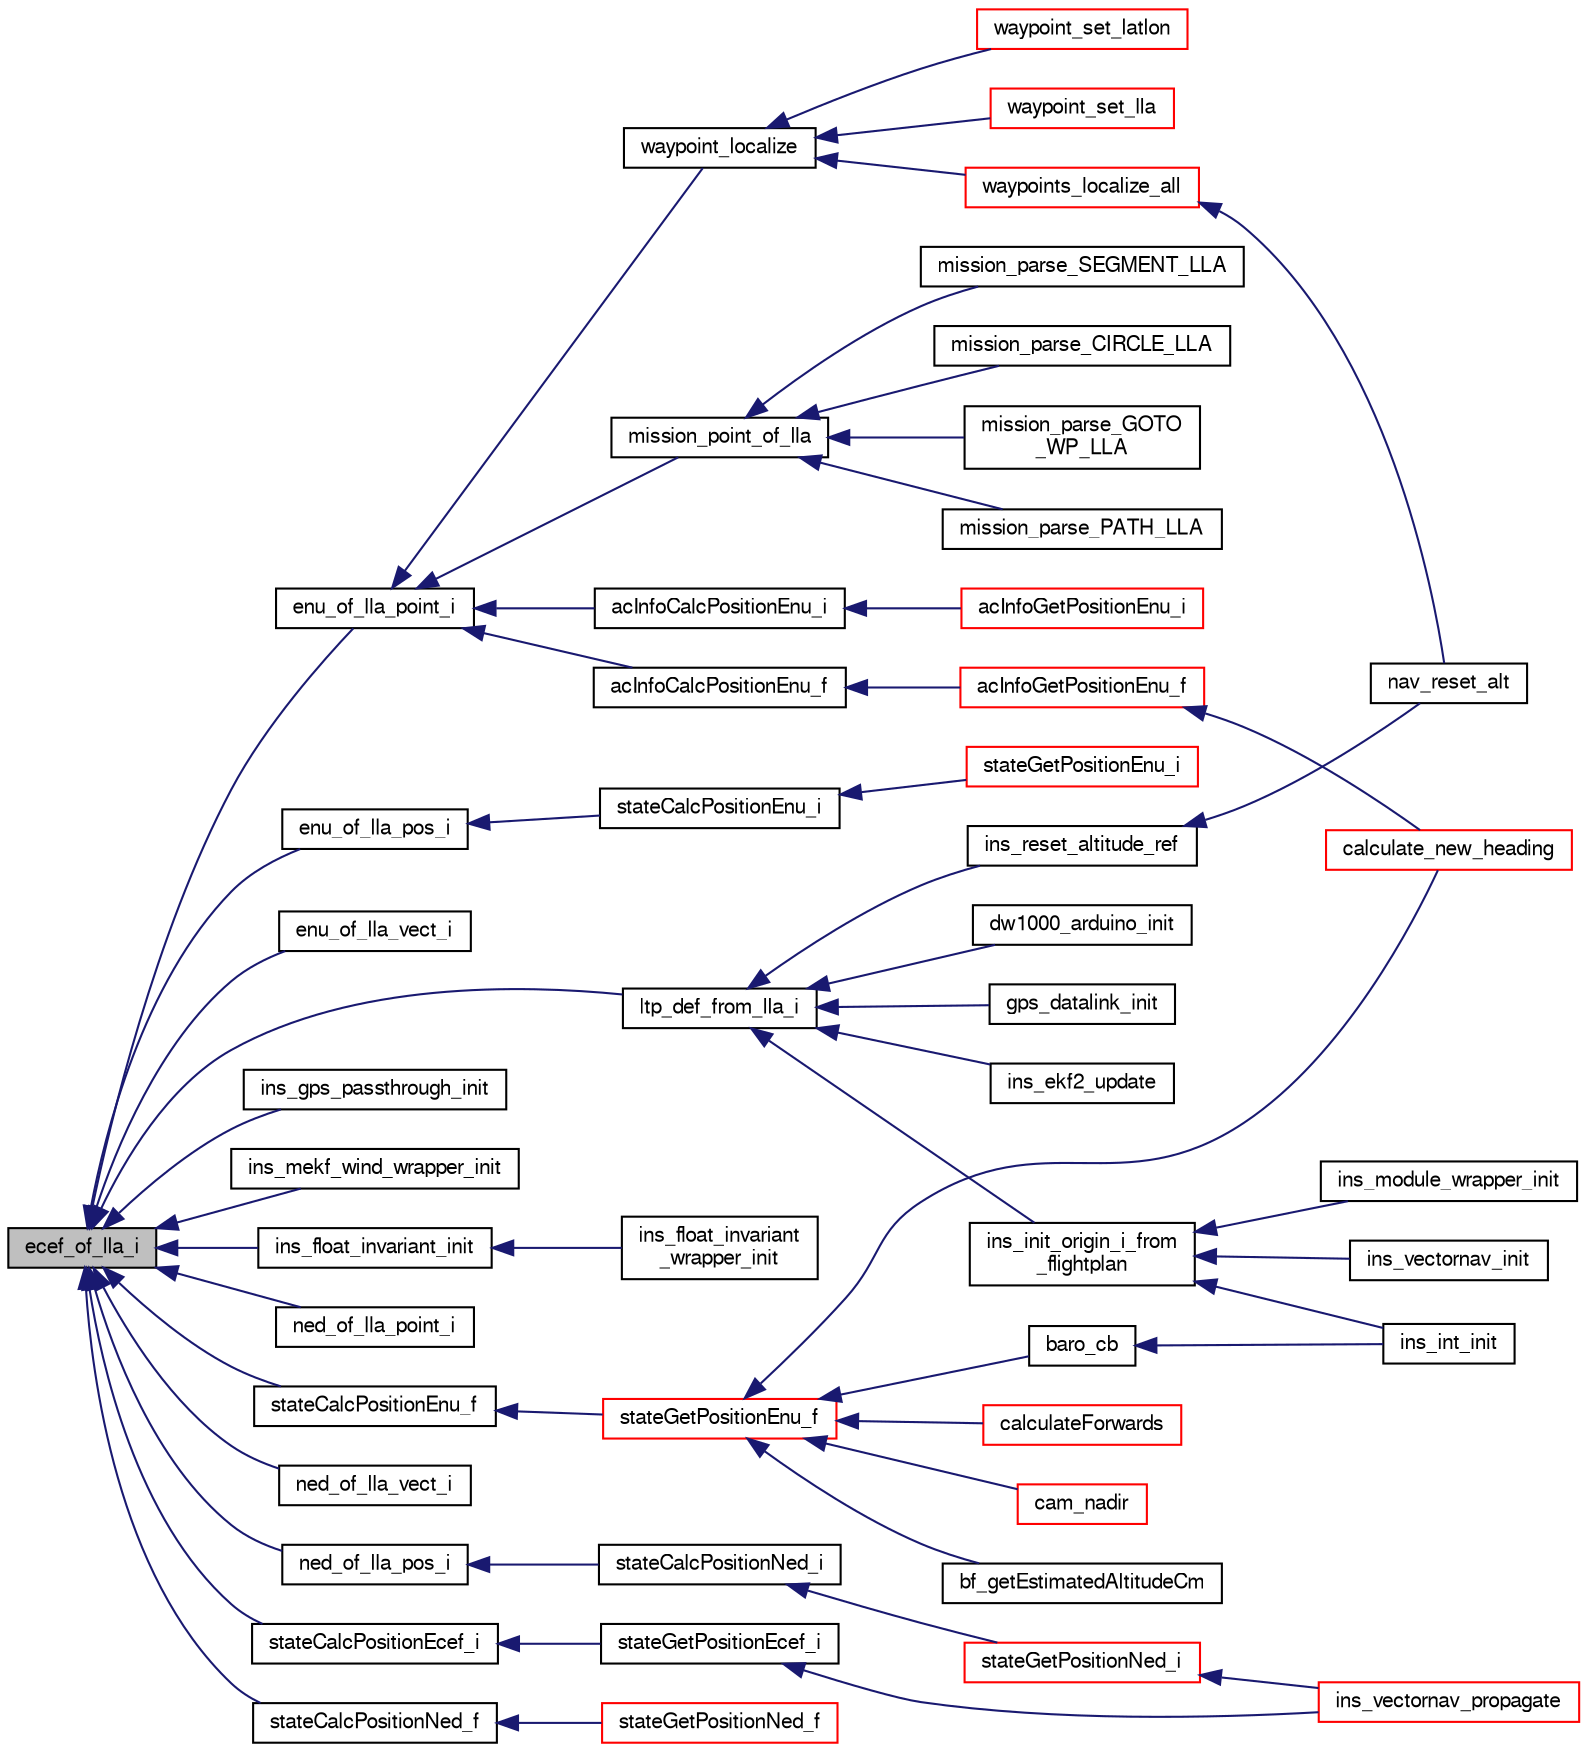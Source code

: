 digraph "ecef_of_lla_i"
{
  edge [fontname="FreeSans",fontsize="10",labelfontname="FreeSans",labelfontsize="10"];
  node [fontname="FreeSans",fontsize="10",shape=record];
  rankdir="LR";
  Node1 [label="ecef_of_lla_i",height=0.2,width=0.4,color="black", fillcolor="grey75", style="filled", fontcolor="black"];
  Node1 -> Node2 [dir="back",color="midnightblue",fontsize="10",style="solid",fontname="FreeSans"];
  Node2 [label="enu_of_lla_point_i",height=0.2,width=0.4,color="black", fillcolor="white", style="filled",URL="$group__math__geodetic__int.html#gab462d1e8278e0dd9cbc9ff463cde8f5e",tooltip="Convert a point from LLA to local ENU. "];
  Node2 -> Node3 [dir="back",color="midnightblue",fontsize="10",style="solid",fontname="FreeSans"];
  Node3 [label="waypoint_localize",height=0.2,width=0.4,color="black", fillcolor="white", style="filled",URL="$subsystems_2navigation_2waypoints_8h.html#af184581f432d472b608685122f2d944d",tooltip="update local ENU coordinates from its LLA coordinates "];
  Node3 -> Node4 [dir="back",color="midnightblue",fontsize="10",style="solid",fontname="FreeSans"];
  Node4 [label="waypoint_set_latlon",height=0.2,width=0.4,color="red", fillcolor="white", style="filled",URL="$subsystems_2navigation_2waypoints_8h.html#a8676ceec12bad6ae1a4b8e829775003e",tooltip="set waypoint latitude/longitude without updating altitude "];
  Node3 -> Node5 [dir="back",color="midnightblue",fontsize="10",style="solid",fontname="FreeSans"];
  Node5 [label="waypoint_set_lla",height=0.2,width=0.4,color="red", fillcolor="white", style="filled",URL="$subsystems_2navigation_2waypoints_8h.html#ae5ab24779a6d54a1086c472935b21f47"];
  Node3 -> Node6 [dir="back",color="midnightblue",fontsize="10",style="solid",fontname="FreeSans"];
  Node6 [label="waypoints_localize_all",height=0.2,width=0.4,color="red", fillcolor="white", style="filled",URL="$subsystems_2navigation_2waypoints_8h.html#a2c2d759f6328c40f66c4cc162da266bb",tooltip="update local ENU coordinates of all global waypoints "];
  Node6 -> Node7 [dir="back",color="midnightblue",fontsize="10",style="solid",fontname="FreeSans"];
  Node7 [label="nav_reset_alt",height=0.2,width=0.4,color="black", fillcolor="white", style="filled",URL="$common__nav_8h.html#a3288149314aa748ce8aa507335f50bfd",tooltip="Reset the altitude reference to the current GPS alt. "];
  Node2 -> Node8 [dir="back",color="midnightblue",fontsize="10",style="solid",fontname="FreeSans"];
  Node8 [label="mission_point_of_lla",height=0.2,width=0.4,color="black", fillcolor="white", style="filled",URL="$mission__rotorcraft__nav_8c.html#a7acc766194f30b5ae4c48a0b2addbb9f",tooltip="Utility function: converts lla (int) to local point (float) "];
  Node8 -> Node9 [dir="back",color="midnightblue",fontsize="10",style="solid",fontname="FreeSans"];
  Node9 [label="mission_parse_CIRCLE_LLA",height=0.2,width=0.4,color="black", fillcolor="white", style="filled",URL="$mission__common_8h.html#aff4d5f1fc008b07a4b312472ff956f8f"];
  Node8 -> Node10 [dir="back",color="midnightblue",fontsize="10",style="solid",fontname="FreeSans"];
  Node10 [label="mission_parse_GOTO\l_WP_LLA",height=0.2,width=0.4,color="black", fillcolor="white", style="filled",URL="$mission__common_8h.html#a0e05b413aea5474b477aac3c43dbec42"];
  Node8 -> Node11 [dir="back",color="midnightblue",fontsize="10",style="solid",fontname="FreeSans"];
  Node11 [label="mission_parse_PATH_LLA",height=0.2,width=0.4,color="black", fillcolor="white", style="filled",URL="$mission__common_8h.html#a21836256087c77243583a2e1de8c648b"];
  Node8 -> Node12 [dir="back",color="midnightblue",fontsize="10",style="solid",fontname="FreeSans"];
  Node12 [label="mission_parse_SEGMENT_LLA",height=0.2,width=0.4,color="black", fillcolor="white", style="filled",URL="$mission__common_8h.html#a3f6b94a9d68ae0afc1ae4bee904db667"];
  Node2 -> Node13 [dir="back",color="midnightblue",fontsize="10",style="solid",fontname="FreeSans"];
  Node13 [label="acInfoCalcPositionEnu_i",height=0.2,width=0.4,color="black", fillcolor="white", style="filled",URL="$group__ac__info.html#gad27d2e9d1854b608ee9d187eb51a368e"];
  Node13 -> Node14 [dir="back",color="midnightblue",fontsize="10",style="solid",fontname="FreeSans"];
  Node14 [label="acInfoGetPositionEnu_i",height=0.2,width=0.4,color="red", fillcolor="white", style="filled",URL="$group__ac__info.html#ga375088f288d8540b8f3404c6a58f4646",tooltip="Get position in local ENU coordinates (int). "];
  Node2 -> Node15 [dir="back",color="midnightblue",fontsize="10",style="solid",fontname="FreeSans"];
  Node15 [label="acInfoCalcPositionEnu_f",height=0.2,width=0.4,color="black", fillcolor="white", style="filled",URL="$group__ac__info.html#ga5f26bc7946ecd4d712ed0baa6cbe8dd1"];
  Node15 -> Node16 [dir="back",color="midnightblue",fontsize="10",style="solid",fontname="FreeSans"];
  Node16 [label="acInfoGetPositionEnu_f",height=0.2,width=0.4,color="red", fillcolor="white", style="filled",URL="$group__ac__info.html#ga525710b691b4f60d3e55c3c4b2cb092c",tooltip="Get position in local ENU coordinates (float). "];
  Node16 -> Node17 [dir="back",color="midnightblue",fontsize="10",style="solid",fontname="FreeSans"];
  Node17 [label="calculate_new_heading",height=0.2,width=0.4,color="red", fillcolor="white", style="filled",URL="$nav__fish_8c.html#aabac53beb17b84ea4474a72fb85e2abb",tooltip="calculates new variation of the heading for the uav based on current state "];
  Node1 -> Node18 [dir="back",color="midnightblue",fontsize="10",style="solid",fontname="FreeSans"];
  Node18 [label="enu_of_lla_pos_i",height=0.2,width=0.4,color="black", fillcolor="white", style="filled",URL="$group__math__geodetic__int.html#gae42bb4930966f1c362524f95bb5d7d6e",tooltip="Convert a point from LLA to local ENU. "];
  Node18 -> Node19 [dir="back",color="midnightblue",fontsize="10",style="solid",fontname="FreeSans"];
  Node19 [label="stateCalcPositionEnu_i",height=0.2,width=0.4,color="black", fillcolor="white", style="filled",URL="$group__state__position.html#gaf61c3a86bc000852a2d27d5727ceaa91"];
  Node19 -> Node20 [dir="back",color="midnightblue",fontsize="10",style="solid",fontname="FreeSans"];
  Node20 [label="stateGetPositionEnu_i",height=0.2,width=0.4,color="red", fillcolor="white", style="filled",URL="$group__state__position.html#gaf326b26862d91ded4ee4e856a511df47",tooltip="Get position in local ENU coordinates (int). "];
  Node1 -> Node21 [dir="back",color="midnightblue",fontsize="10",style="solid",fontname="FreeSans"];
  Node21 [label="enu_of_lla_vect_i",height=0.2,width=0.4,color="black", fillcolor="white", style="filled",URL="$group__math__geodetic__int.html#ga5a24d340ac59b50eff6dc23a5102ea96"];
  Node1 -> Node22 [dir="back",color="midnightblue",fontsize="10",style="solid",fontname="FreeSans"];
  Node22 [label="ins_float_invariant_init",height=0.2,width=0.4,color="black", fillcolor="white", style="filled",URL="$ins__float__invariant_8h.html#a337aa9b464c923af97d19ec0bfdb6f02"];
  Node22 -> Node23 [dir="back",color="midnightblue",fontsize="10",style="solid",fontname="FreeSans"];
  Node23 [label="ins_float_invariant\l_wrapper_init",height=0.2,width=0.4,color="black", fillcolor="white", style="filled",URL="$ins__float__invariant__wrapper_8h.html#abd4f3b0fcceec4de92a1ad9a7653c6f3"];
  Node1 -> Node24 [dir="back",color="midnightblue",fontsize="10",style="solid",fontname="FreeSans"];
  Node24 [label="ins_gps_passthrough_init",height=0.2,width=0.4,color="black", fillcolor="white", style="filled",URL="$ins__gps__passthrough_8h.html#a65b4389487e1468dd9245eacf2ce07b3"];
  Node1 -> Node25 [dir="back",color="midnightblue",fontsize="10",style="solid",fontname="FreeSans"];
  Node25 [label="ins_mekf_wind_wrapper_init",height=0.2,width=0.4,color="black", fillcolor="white", style="filled",URL="$ins__mekf__wind__wrapper_8h.html#a7b3c1fefc89ec1a4ff25484626a02deb",tooltip="Init function. "];
  Node1 -> Node26 [dir="back",color="midnightblue",fontsize="10",style="solid",fontname="FreeSans"];
  Node26 [label="ltp_def_from_lla_i",height=0.2,width=0.4,color="black", fillcolor="white", style="filled",URL="$group__math__geodetic__int.html#gaf0b761a4e44c92481ac96b623c34ef70"];
  Node26 -> Node27 [dir="back",color="midnightblue",fontsize="10",style="solid",fontname="FreeSans"];
  Node27 [label="dw1000_arduino_init",height=0.2,width=0.4,color="black", fillcolor="white", style="filled",URL="$dw1000__arduino_8h.html#a1d567be05d71df280c5ed392dc999b1f"];
  Node26 -> Node28 [dir="back",color="midnightblue",fontsize="10",style="solid",fontname="FreeSans"];
  Node28 [label="ins_reset_altitude_ref",height=0.2,width=0.4,color="black", fillcolor="white", style="filled",URL="$ins_8h.html#aa389e650ab7aa5a7f4650afde6358d86",tooltip="INS altitude reference reset. "];
  Node28 -> Node7 [dir="back",color="midnightblue",fontsize="10",style="solid",fontname="FreeSans"];
  Node26 -> Node29 [dir="back",color="midnightblue",fontsize="10",style="solid",fontname="FreeSans"];
  Node29 [label="gps_datalink_init",height=0.2,width=0.4,color="black", fillcolor="white", style="filled",URL="$gps__datalink_8h.html#a2454f9173636f105da3b60752f958ec3",tooltip="GPS initialization. "];
  Node26 -> Node30 [dir="back",color="midnightblue",fontsize="10",style="solid",fontname="FreeSans"];
  Node30 [label="ins_init_origin_i_from\l_flightplan",height=0.2,width=0.4,color="black", fillcolor="white", style="filled",URL="$ins_8h.html#ac9ba03cf9d41e4536c73f218d3439e76",tooltip="initialize the local origin (ltp_def in fixed point) from flight plan position "];
  Node30 -> Node31 [dir="back",color="midnightblue",fontsize="10",style="solid",fontname="FreeSans"];
  Node31 [label="ins_int_init",height=0.2,width=0.4,color="black", fillcolor="white", style="filled",URL="$ins__int_8h.html#a6f47e4e65f9697a961c3bef79e9029e4"];
  Node30 -> Node32 [dir="back",color="midnightblue",fontsize="10",style="solid",fontname="FreeSans"];
  Node32 [label="ins_module_wrapper_init",height=0.2,width=0.4,color="black", fillcolor="white", style="filled",URL="$ins__skeleton_8h.html#a36545e3f7b1233bb331ff0952d01a9bc"];
  Node30 -> Node33 [dir="back",color="midnightblue",fontsize="10",style="solid",fontname="FreeSans"];
  Node33 [label="ins_vectornav_init",height=0.2,width=0.4,color="black", fillcolor="white", style="filled",URL="$ins__vectornav_8h.html#abccde82fac73ee723125e1173db630c0",tooltip="Initialize Vectornav struct. "];
  Node26 -> Node34 [dir="back",color="midnightblue",fontsize="10",style="solid",fontname="FreeSans"];
  Node34 [label="ins_ekf2_update",height=0.2,width=0.4,color="black", fillcolor="white", style="filled",URL="$ins__ekf2_8h.html#a21a6903ad1b06c310ac73f7598d4306b"];
  Node1 -> Node35 [dir="back",color="midnightblue",fontsize="10",style="solid",fontname="FreeSans"];
  Node35 [label="ned_of_lla_point_i",height=0.2,width=0.4,color="black", fillcolor="white", style="filled",URL="$group__math__geodetic__int.html#ga6618f634b774eaf7182dfec83d68f141",tooltip="Convert a point from LLA to local NED. "];
  Node1 -> Node36 [dir="back",color="midnightblue",fontsize="10",style="solid",fontname="FreeSans"];
  Node36 [label="ned_of_lla_pos_i",height=0.2,width=0.4,color="black", fillcolor="white", style="filled",URL="$group__math__geodetic__int.html#ga196c47e1d20669076a358d0f4317e093",tooltip="Convert a point from LLA to local NED. "];
  Node36 -> Node37 [dir="back",color="midnightblue",fontsize="10",style="solid",fontname="FreeSans"];
  Node37 [label="stateCalcPositionNed_i",height=0.2,width=0.4,color="black", fillcolor="white", style="filled",URL="$group__state__position.html#gac60dff329c00697fc9fcc459406293c9"];
  Node37 -> Node38 [dir="back",color="midnightblue",fontsize="10",style="solid",fontname="FreeSans"];
  Node38 [label="stateGetPositionNed_i",height=0.2,width=0.4,color="red", fillcolor="white", style="filled",URL="$group__state__position.html#gaf9a3b3ed4f6a011ae65d49d78bf4aa25",tooltip="Get position in local NED coordinates (int). "];
  Node38 -> Node39 [dir="back",color="midnightblue",fontsize="10",style="solid",fontname="FreeSans"];
  Node39 [label="ins_vectornav_propagate",height=0.2,width=0.4,color="red", fillcolor="white", style="filled",URL="$ins__vectornav_8h.html#a5e1e0a3cd2eead4dc89bec75e33e5618",tooltip="Propagate the received states into the vehicle state machine. "];
  Node1 -> Node40 [dir="back",color="midnightblue",fontsize="10",style="solid",fontname="FreeSans"];
  Node40 [label="ned_of_lla_vect_i",height=0.2,width=0.4,color="black", fillcolor="white", style="filled",URL="$group__math__geodetic__int.html#ga58243b878d6c96d0bbbae0cc1950da75"];
  Node1 -> Node41 [dir="back",color="midnightblue",fontsize="10",style="solid",fontname="FreeSans"];
  Node41 [label="stateCalcPositionEcef_i",height=0.2,width=0.4,color="black", fillcolor="white", style="filled",URL="$group__state__position.html#gab32ef3aae5246e773c9fd2817220dab3"];
  Node41 -> Node42 [dir="back",color="midnightblue",fontsize="10",style="solid",fontname="FreeSans"];
  Node42 [label="stateGetPositionEcef_i",height=0.2,width=0.4,color="black", fillcolor="white", style="filled",URL="$group__state__position.html#ga82afc52cbca54c85318ca480e4c9856f",tooltip="Get position in ECEF coordinates (int). "];
  Node42 -> Node39 [dir="back",color="midnightblue",fontsize="10",style="solid",fontname="FreeSans"];
  Node1 -> Node43 [dir="back",color="midnightblue",fontsize="10",style="solid",fontname="FreeSans"];
  Node43 [label="stateCalcPositionEnu_f",height=0.2,width=0.4,color="black", fillcolor="white", style="filled",URL="$group__state__position.html#ga718066acd9581365ca5c2aacb29130fd"];
  Node43 -> Node44 [dir="back",color="midnightblue",fontsize="10",style="solid",fontname="FreeSans"];
  Node44 [label="stateGetPositionEnu_f",height=0.2,width=0.4,color="red", fillcolor="white", style="filled",URL="$group__state__position.html#ga545d479db45e1a9711e59736b6d1309b",tooltip="Get position in local ENU coordinates (float). "];
  Node44 -> Node45 [dir="back",color="midnightblue",fontsize="10",style="solid",fontname="FreeSans"];
  Node45 [label="baro_cb",height=0.2,width=0.4,color="black", fillcolor="white", style="filled",URL="$ins__int_8c.html#a92209191a3ecc53fc4adaafd0fe82933"];
  Node45 -> Node31 [dir="back",color="midnightblue",fontsize="10",style="solid",fontname="FreeSans"];
  Node44 -> Node46 [dir="back",color="midnightblue",fontsize="10",style="solid",fontname="FreeSans"];
  Node46 [label="bf_getEstimatedAltitudeCm",height=0.2,width=0.4,color="black", fillcolor="white", style="filled",URL="$cc2500__compat_8h.html#a1fe351263605d7f4869b80c5e60abe3e"];
  Node44 -> Node17 [dir="back",color="midnightblue",fontsize="10",style="solid",fontname="FreeSans"];
  Node44 -> Node47 [dir="back",color="midnightblue",fontsize="10",style="solid",fontname="FreeSans"];
  Node47 [label="calculateForwards",height=0.2,width=0.4,color="red", fillcolor="white", style="filled",URL="$orange__avoider_8c.html#a68bd327e338d1660e1e041284c910ef1"];
  Node44 -> Node48 [dir="back",color="midnightblue",fontsize="10",style="solid",fontname="FreeSans"];
  Node48 [label="cam_nadir",height=0.2,width=0.4,color="red", fillcolor="white", style="filled",URL="$cam_8c.html#aa5c7c762b35b57ec479e6244f006c5d1",tooltip="Point straight down. "];
  Node1 -> Node49 [dir="back",color="midnightblue",fontsize="10",style="solid",fontname="FreeSans"];
  Node49 [label="stateCalcPositionNed_f",height=0.2,width=0.4,color="black", fillcolor="white", style="filled",URL="$group__state__position.html#ga480ea806b0ffe839df24d856b7ce0261"];
  Node49 -> Node50 [dir="back",color="midnightblue",fontsize="10",style="solid",fontname="FreeSans"];
  Node50 [label="stateGetPositionNed_f",height=0.2,width=0.4,color="red", fillcolor="white", style="filled",URL="$group__state__position.html#gac1b41866b307723e3ad8ddd566d4f627",tooltip="Get position in local NED coordinates (float). "];
}
